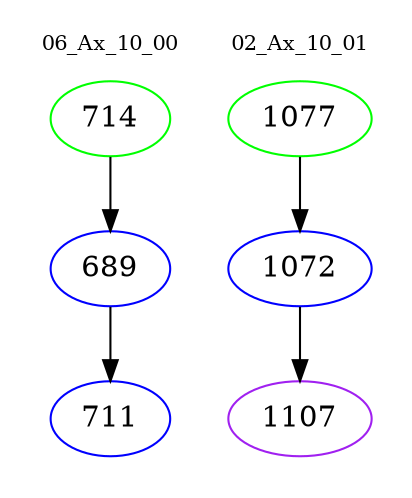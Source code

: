 digraph{
subgraph cluster_0 {
color = white
label = "06_Ax_10_00";
fontsize=10;
T0_714 [label="714", color="green"]
T0_714 -> T0_689 [color="black"]
T0_689 [label="689", color="blue"]
T0_689 -> T0_711 [color="black"]
T0_711 [label="711", color="blue"]
}
subgraph cluster_1 {
color = white
label = "02_Ax_10_01";
fontsize=10;
T1_1077 [label="1077", color="green"]
T1_1077 -> T1_1072 [color="black"]
T1_1072 [label="1072", color="blue"]
T1_1072 -> T1_1107 [color="black"]
T1_1107 [label="1107", color="purple"]
}
}
